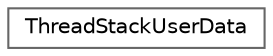 digraph "Graphical Class Hierarchy"
{
 // INTERACTIVE_SVG=YES
 // LATEX_PDF_SIZE
  bgcolor="transparent";
  edge [fontname=Helvetica,fontsize=10,labelfontname=Helvetica,labelfontsize=10];
  node [fontname=Helvetica,fontsize=10,shape=box,height=0.2,width=0.4];
  rankdir="LR";
  Node0 [id="Node000000",label="ThreadStackUserData",height=0.2,width=0.4,color="grey40", fillcolor="white", style="filled",URL="$d5/d72/structThreadStackUserData.html",tooltip="Passed in through sigqueue for gathering of a callstack from a signal."];
}
